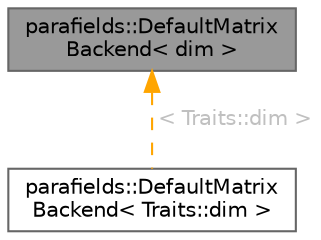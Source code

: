digraph "parafields::DefaultMatrixBackend&lt; dim &gt;"
{
 // LATEX_PDF_SIZE
  bgcolor="transparent";
  edge [fontname=Helvetica,fontsize=10,labelfontname=Helvetica,labelfontsize=10];
  node [fontname=Helvetica,fontsize=10,shape=box,height=0.2,width=0.4];
  Node1 [id="Node000001",label="parafields::DefaultMatrix\lBackend\< dim \>",height=0.2,width=0.4,color="gray40", fillcolor="grey60", style="filled", fontcolor="black",tooltip="Default matrix backend for dim > 1."];
  Node1 -> Node2 [id="edge1_Node000001_Node000002",dir="back",color="orange",style="dashed",tooltip=" ",label=" \< Traits::dim \>",fontcolor="grey" ];
  Node2 [id="Node000002",label="parafields::DefaultMatrix\lBackend\< Traits::dim \>",height=0.2,width=0.4,color="gray40", fillcolor="white", style="filled",URL="$a01001.html",tooltip=" "];
}
